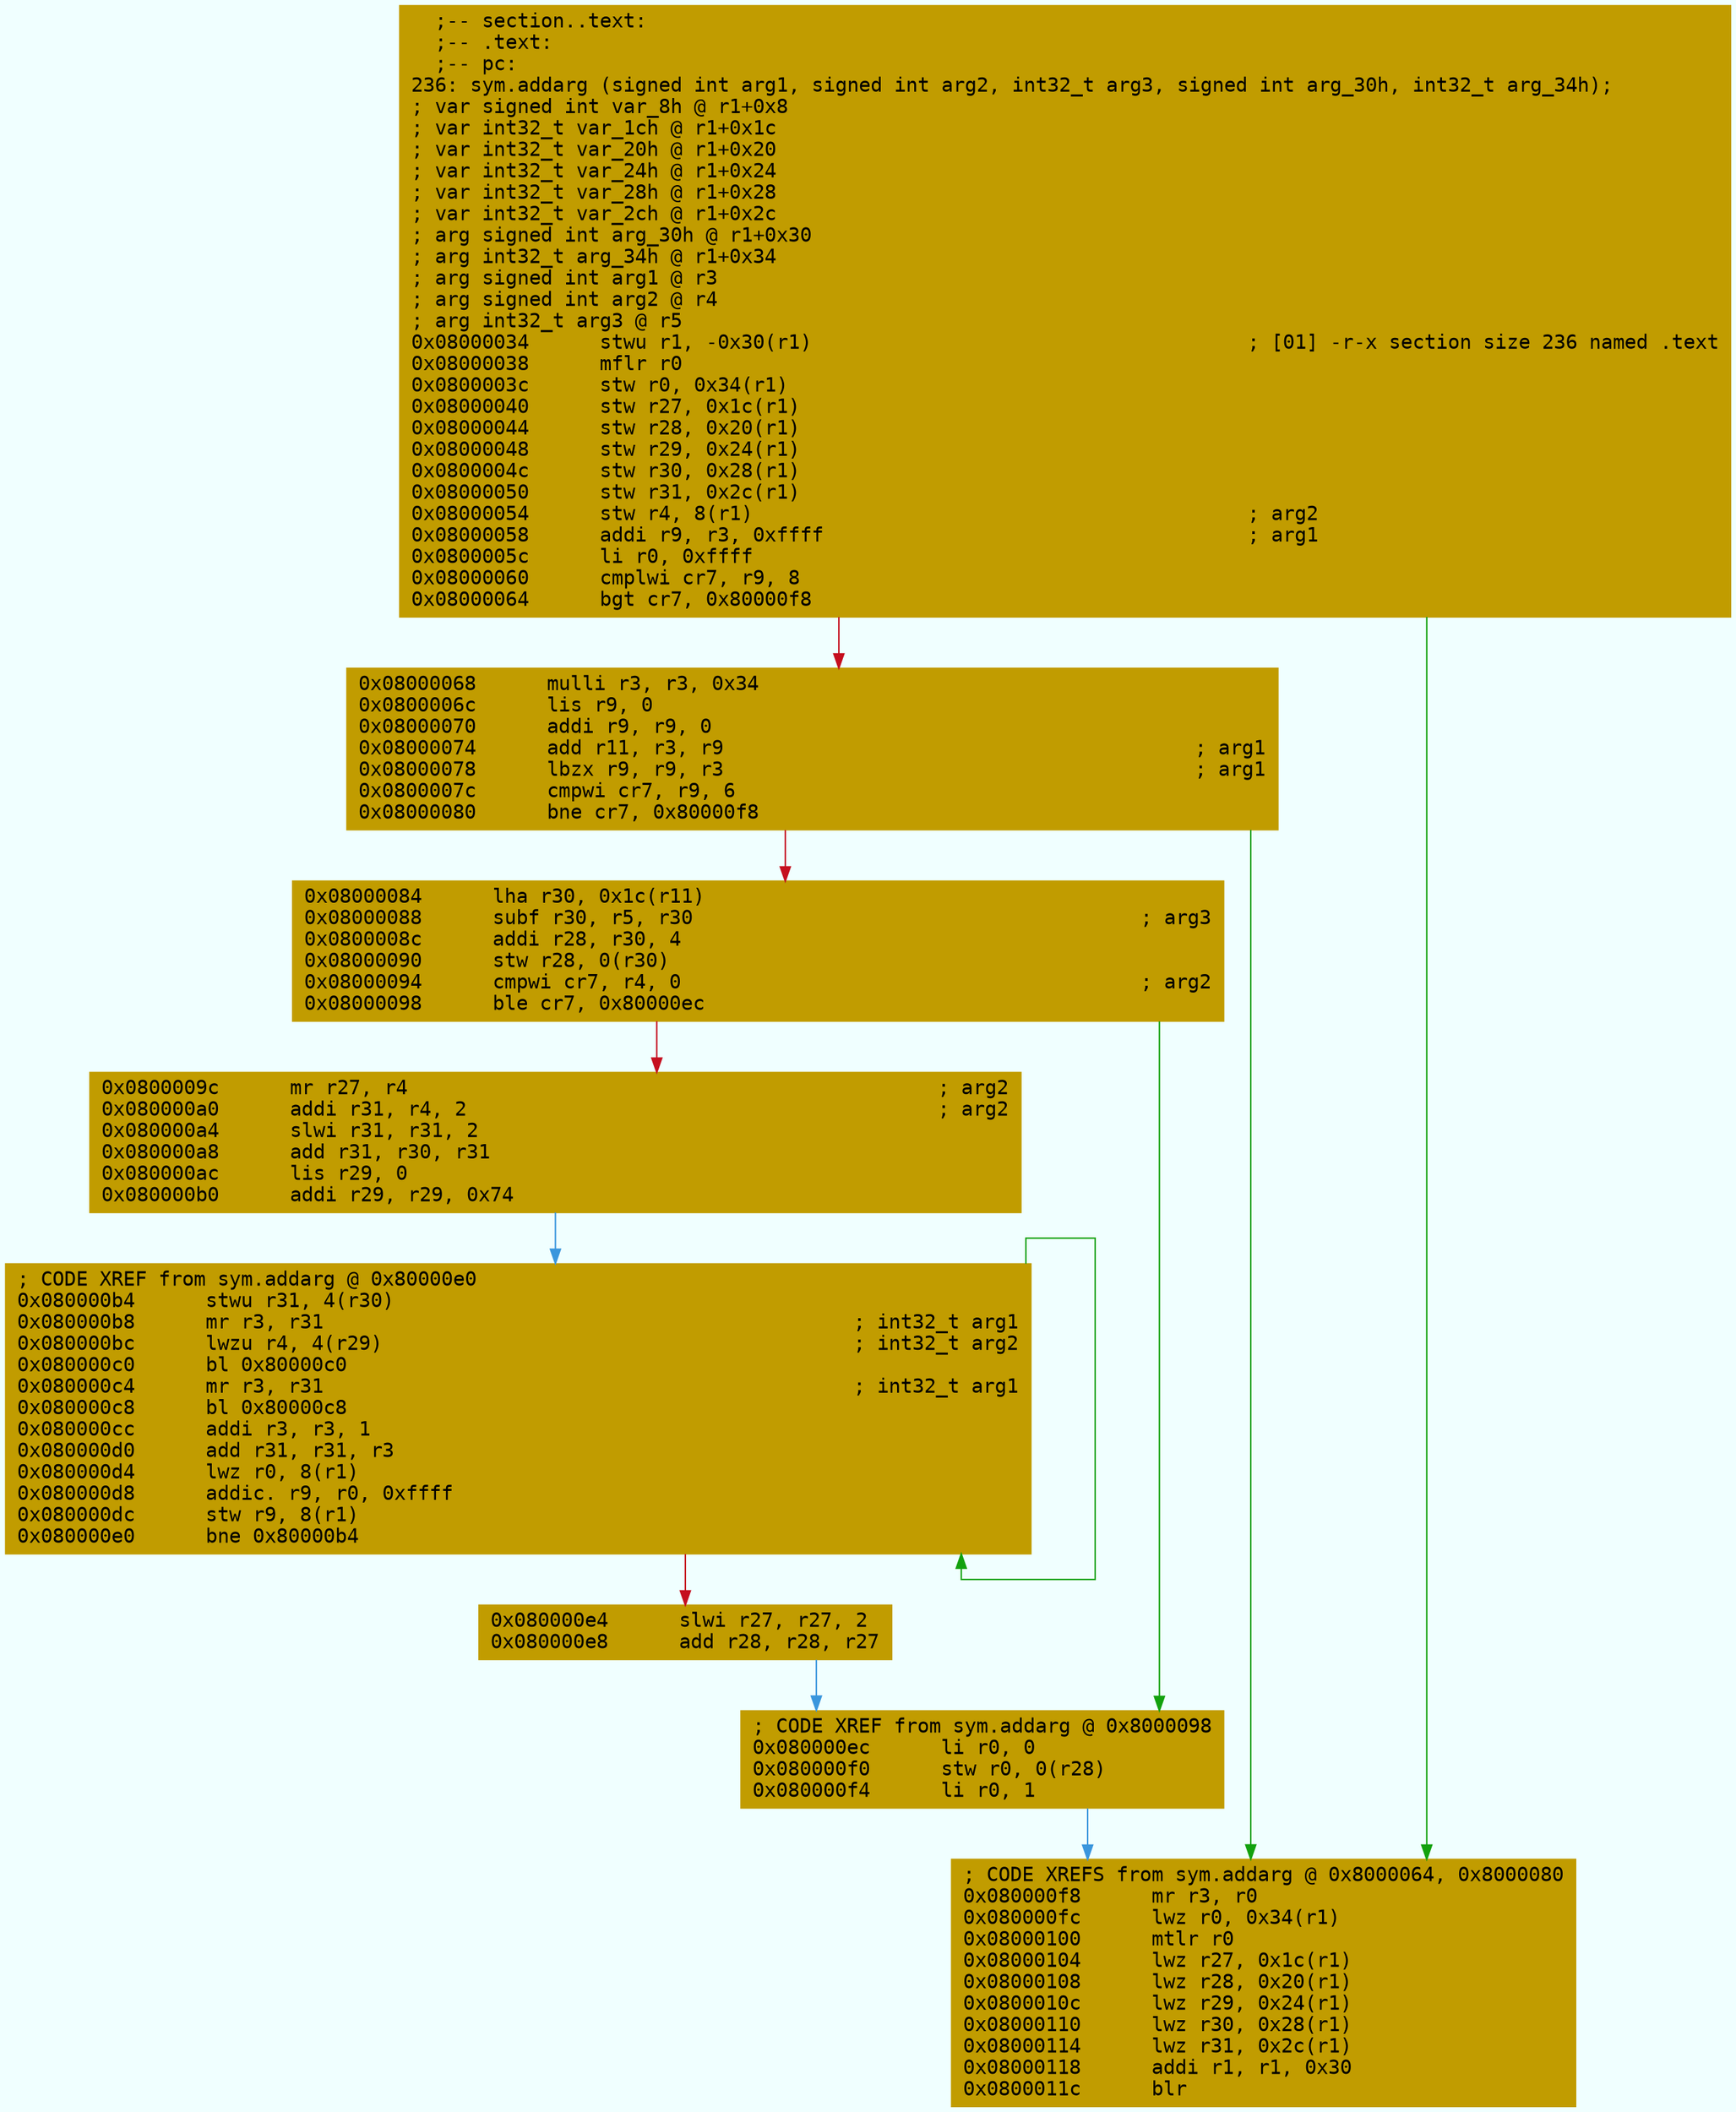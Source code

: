 digraph code {
	graph [bgcolor=azure fontsize=8 fontname="Courier" splines="ortho"];
	node [fillcolor=gray style=filled shape=box];
	edge [arrowhead="normal"];
	"0x08000034" [URL="sym.addarg/0x08000034", fillcolor="#c19c00",color="#c19c00", fontname="Courier",label="  ;-- section..text:\l  ;-- .text:\l  ;-- pc:\l236: sym.addarg (signed int arg1, signed int arg2, int32_t arg3, signed int arg_30h, int32_t arg_34h);\l; var signed int var_8h @ r1+0x8\l; var int32_t var_1ch @ r1+0x1c\l; var int32_t var_20h @ r1+0x20\l; var int32_t var_24h @ r1+0x24\l; var int32_t var_28h @ r1+0x28\l; var int32_t var_2ch @ r1+0x2c\l; arg signed int arg_30h @ r1+0x30\l; arg int32_t arg_34h @ r1+0x34\l; arg signed int arg1 @ r3\l; arg signed int arg2 @ r4\l; arg int32_t arg3 @ r5\l0x08000034      stwu r1, -0x30(r1)                                     ; [01] -r-x section size 236 named .text\l0x08000038      mflr r0\l0x0800003c      stw r0, 0x34(r1)\l0x08000040      stw r27, 0x1c(r1)\l0x08000044      stw r28, 0x20(r1)\l0x08000048      stw r29, 0x24(r1)\l0x0800004c      stw r30, 0x28(r1)\l0x08000050      stw r31, 0x2c(r1)\l0x08000054      stw r4, 8(r1)                                          ; arg2\l0x08000058      addi r9, r3, 0xffff                                    ; arg1\l0x0800005c      li r0, 0xffff\l0x08000060      cmplwi cr7, r9, 8\l0x08000064      bgt cr7, 0x80000f8\l"]
	"0x08000068" [URL="sym.addarg/0x08000068", fillcolor="#c19c00",color="#c19c00", fontname="Courier",label="0x08000068      mulli r3, r3, 0x34\l0x0800006c      lis r9, 0\l0x08000070      addi r9, r9, 0\l0x08000074      add r11, r3, r9                                        ; arg1\l0x08000078      lbzx r9, r9, r3                                        ; arg1\l0x0800007c      cmpwi cr7, r9, 6\l0x08000080      bne cr7, 0x80000f8\l"]
	"0x08000084" [URL="sym.addarg/0x08000084", fillcolor="#c19c00",color="#c19c00", fontname="Courier",label="0x08000084      lha r30, 0x1c(r11)\l0x08000088      subf r30, r5, r30                                      ; arg3\l0x0800008c      addi r28, r30, 4\l0x08000090      stw r28, 0(r30)\l0x08000094      cmpwi cr7, r4, 0                                       ; arg2\l0x08000098      ble cr7, 0x80000ec\l"]
	"0x0800009c" [URL="sym.addarg/0x0800009c", fillcolor="#c19c00",color="#c19c00", fontname="Courier",label="0x0800009c      mr r27, r4                                             ; arg2\l0x080000a0      addi r31, r4, 2                                        ; arg2\l0x080000a4      slwi r31, r31, 2\l0x080000a8      add r31, r30, r31\l0x080000ac      lis r29, 0\l0x080000b0      addi r29, r29, 0x74\l"]
	"0x080000b4" [URL="sym.addarg/0x080000b4", fillcolor="#c19c00",color="#c19c00", fontname="Courier",label="; CODE XREF from sym.addarg @ 0x80000e0\l0x080000b4      stwu r31, 4(r30)\l0x080000b8      mr r3, r31                                             ; int32_t arg1\l0x080000bc      lwzu r4, 4(r29)                                        ; int32_t arg2\l0x080000c0      bl 0x80000c0\l0x080000c4      mr r3, r31                                             ; int32_t arg1\l0x080000c8      bl 0x80000c8\l0x080000cc      addi r3, r3, 1\l0x080000d0      add r31, r31, r3\l0x080000d4      lwz r0, 8(r1)\l0x080000d8      addic. r9, r0, 0xffff\l0x080000dc      stw r9, 8(r1)\l0x080000e0      bne 0x80000b4\l"]
	"0x080000e4" [URL="sym.addarg/0x080000e4", fillcolor="#c19c00",color="#c19c00", fontname="Courier",label="0x080000e4      slwi r27, r27, 2\l0x080000e8      add r28, r28, r27\l"]
	"0x080000ec" [URL="sym.addarg/0x080000ec", fillcolor="#c19c00",color="#c19c00", fontname="Courier",label="; CODE XREF from sym.addarg @ 0x8000098\l0x080000ec      li r0, 0\l0x080000f0      stw r0, 0(r28)\l0x080000f4      li r0, 1\l"]
	"0x080000f8" [URL="sym.addarg/0x080000f8", fillcolor="#c19c00",color="#c19c00", fontname="Courier",label="; CODE XREFS from sym.addarg @ 0x8000064, 0x8000080\l0x080000f8      mr r3, r0\l0x080000fc      lwz r0, 0x34(r1)\l0x08000100      mtlr r0\l0x08000104      lwz r27, 0x1c(r1)\l0x08000108      lwz r28, 0x20(r1)\l0x0800010c      lwz r29, 0x24(r1)\l0x08000110      lwz r30, 0x28(r1)\l0x08000114      lwz r31, 0x2c(r1)\l0x08000118      addi r1, r1, 0x30\l0x0800011c      blr\l"]
        "0x08000034" -> "0x080000f8" [color="#13a10e"];
        "0x08000034" -> "0x08000068" [color="#c50f1f"];
        "0x08000068" -> "0x080000f8" [color="#13a10e"];
        "0x08000068" -> "0x08000084" [color="#c50f1f"];
        "0x08000084" -> "0x080000ec" [color="#13a10e"];
        "0x08000084" -> "0x0800009c" [color="#c50f1f"];
        "0x0800009c" -> "0x080000b4" [color="#3a96dd"];
        "0x080000b4" -> "0x080000b4" [color="#13a10e"];
        "0x080000b4" -> "0x080000e4" [color="#c50f1f"];
        "0x080000e4" -> "0x080000ec" [color="#3a96dd"];
        "0x080000ec" -> "0x080000f8" [color="#3a96dd"];
}
